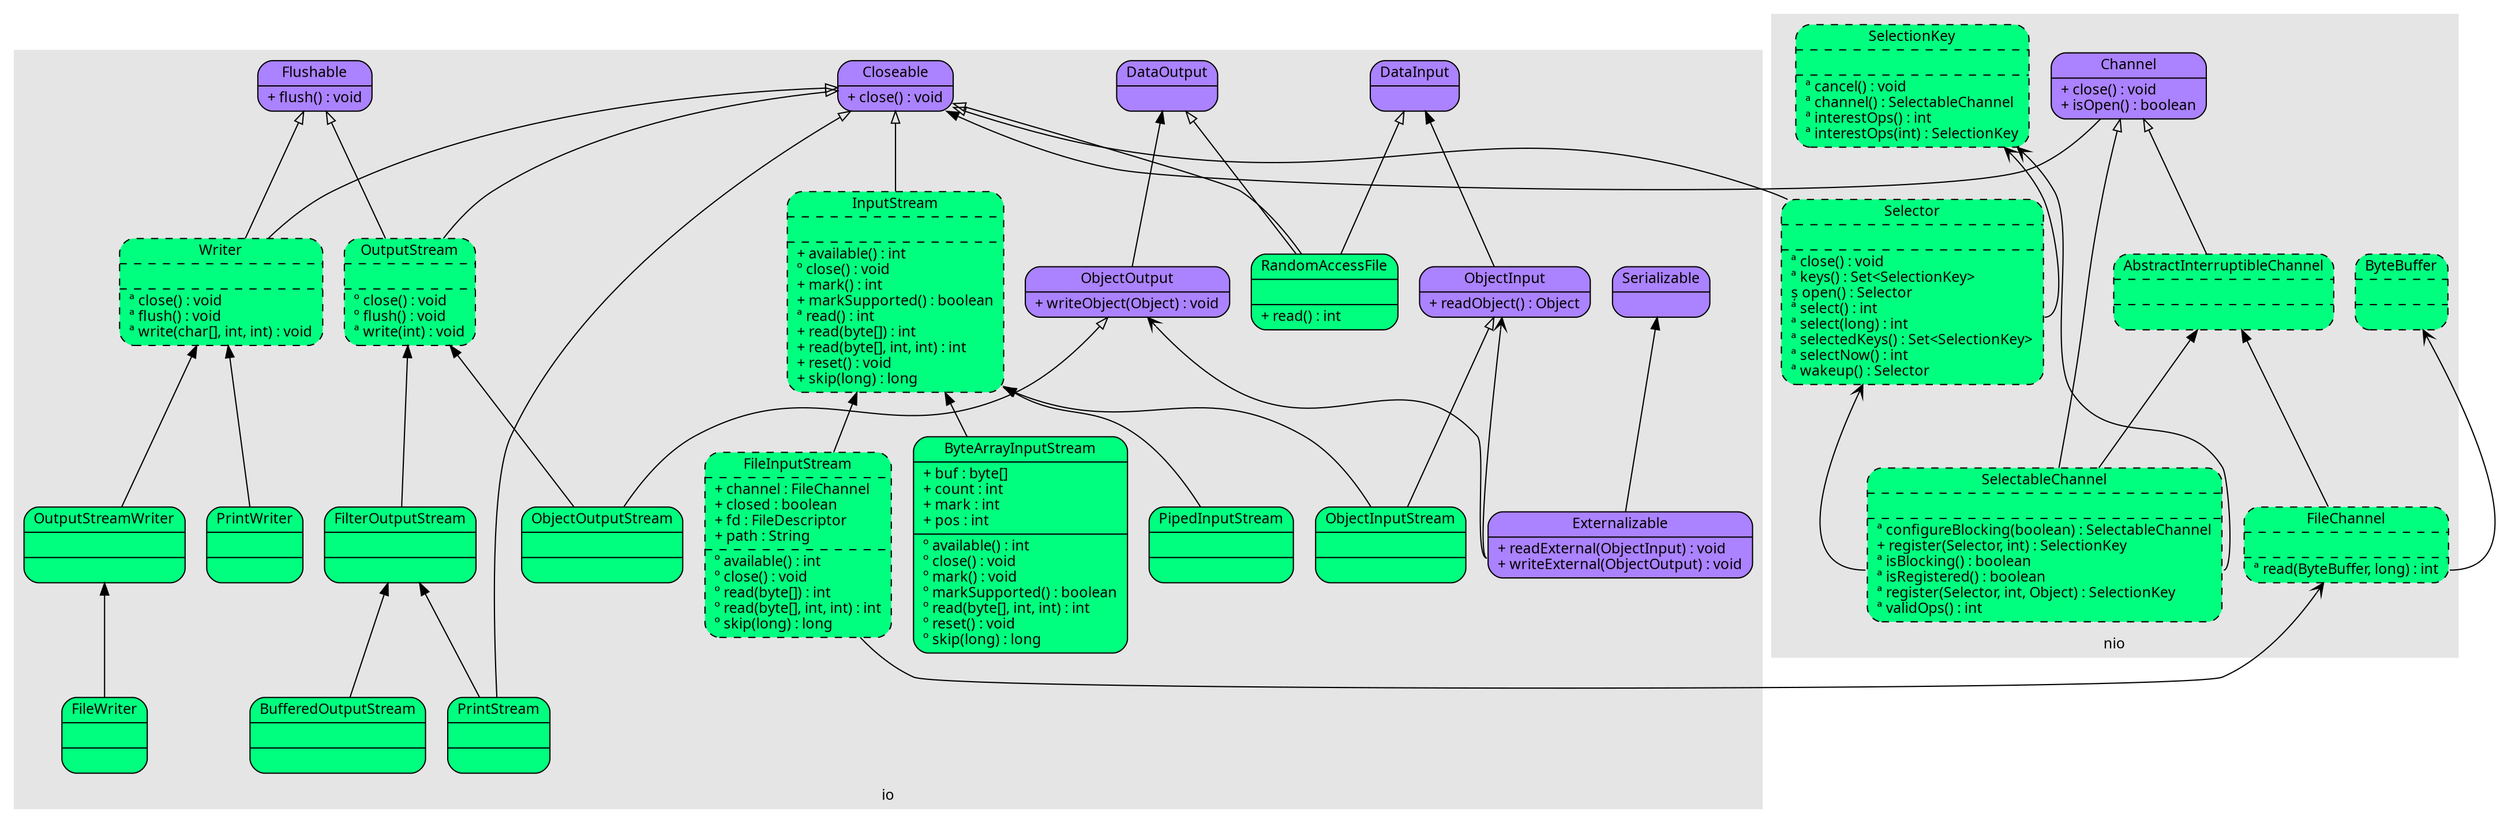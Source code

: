 digraph io {
	rankdir = BT;
    fontname = "Verdana";
    fontsize = 12;
    node [fontname = "Verdana", fontsize = 12, shape = "record"];
    edge [fontname = "Verdana", fontsize = 12];
	
	subgraph cluster25 {
		label = "io";
		style = filled;
		color = grey90;
		BufferedOutputStream [label = "{<f0>BufferedOutputStream||}", style = "rounded, filled", fillcolor = "springgreen"];
		ByteArrayInputStream [label = "{<f0>ByteArrayInputStream|<f1>+ buf : byte[]\l+ count : int\l+ mark : int\l+ pos : int\l|<f2>&#186; available() : int\l&#186; close() : void\l&#186; mark() : void\l&#186; markSupported() : boolean\l&#186; read(byte[], int, int) : int\l&#186; reset() : void\l&#186; skip(long) : long\l}", style = "rounded, filled", fillcolor = "springgreen"];
		Closeable [label = "{<f0>Closeable|<f2>+ close() : void\l}", style = "rounded, filled", fillcolor = "mediumpurple1"];
		DataInput [label = "{<f0>DataInput|<f2>}", style = "rounded, filled", fillcolor = "mediumpurple1"];
		DataOutput [label = "{<f0>DataOutput|<f2>}", style = "rounded, filled", fillcolor = "mediumpurple1"];
		Externalizable [label = "{<f0>Externalizable|<f2>+ readExternal(ObjectInput) : void\l+ writeExternal(ObjectOutput) : void\l}", style = "rounded, filled", fillcolor = "mediumpurple1"];
		FileInputStream [label = "{<f0>FileInputStream|<f1>+ channel : FileChannel\l+ closed : boolean\l+ fd : FileDescriptor\l+ path : String\l|<f2>&#186; available() : int\l&#186; close() : void\l&#186; read(byte[]) : int\l&#186; read(byte[], int, int) : int\l&#186; skip(long) : long\l}", style = "rounded, filled, dashed", fillcolor = "springgreen"];
		FilterOutputStream [label = "{<f0>FilterOutputStream||}", style = "rounded, filled", fillcolor = "springgreen"];
		FileWriter [label = "{<f0>FileWriter||}", style = "rounded, filled", fillcolor = "springgreen"];
		Flushable [label = "{<f0>Flushable|<f2>+ flush() : void\l}", style = "rounded, filled", fillcolor = "mediumpurple1"];
		InputStream [label = "{<f0>InputStream||<f2>+ available() : int\l&#186; close() : void\l+ mark() : int\l+ markSupported() : boolean\l&#170; read() : int\l+ read(byte[]) : int\l+ read(byte[], int, int) : int\l+ reset() : void\l+ skip(long) : long\l}", style = "rounded, filled, dashed", fillcolor = "springgreen"];
		ObjectInput [label = "{<f0>ObjectInput|<f2>+ readObject() : Object\l}", style = "rounded, filled", fillcolor = "mediumpurple1"];
		ObjectInputStream [label = "{<f0>ObjectInputStream|<f1>|<f2>}", style = "rounded, filled", fillcolor = "springgreen"];
		ObjectOutput [label = "{<f0>ObjectOutput|<f2>+ writeObject(Object) : void\l}", style = "rounded, filled", fillcolor = "mediumpurple1"];
		ObjectOutputStream [label = "{<f0>ObjectOutputStream|<f1>|<f2>}", style = "rounded, filled", fillcolor = "springgreen"];
		OutputStream [label = "{<f0>OutputStream||<f2>&#186; close() : void\l&#186; flush() : void\l&#170; write(int) : void\l}", style = "rounded, filled, dashed", fillcolor = "springgreen"];
		OutputStreamWriter [label = "{<f0>OutputStreamWriter||}", style = "rounded, filled", fillcolor = "springgreen"];
		PipedInputStream [label = "{<f0>PipedInputStream||}", style = "rounded, filled", fillcolor = "springgreen"];
		PrintStream [label = "{<f0>PrintStream||}", style = "rounded, filled", fillcolor = "springgreen"];
		PrintWriter [label = "{<f0>PrintWriter||}", style = "rounded, filled", fillcolor = "springgreen"];
		RandomAccessFile [label = "{<f0>RandomAccessFile|<f1>|<f2>+ read() : int\l}", style = "rounded, filled", fillcolor = "springgreen"];
		Serializable [label = "{<f0>Serializable|}", style = "rounded, filled", fillcolor = "mediumpurple1"];
		Writer [label = "{<f0>Writer||<f2>&#170; close() : void\l&#170; flush() : void\l&#170; write(char[], int, int) : void\l}", style = "rounded, filled, dashed", fillcolor = "springgreen"];
	}
	
	subgraph cluster75 {
		label = "nio";
		style = filled;
		color = grey90;
		AbstractInterruptibleChannel [label = "{<f0>AbstractInterruptibleChannel|<f1>|<f2>}", style = "rounded, filled, dashed", fillcolor = "springgreen"];
		ByteBuffer [label = "{<f0>ByteBuffer|<f1>|<f2>}", style = "rounded, filled, dashed", fillcolor = "springgreen"];
		Channel [label = "{<f0>Channel|<f2>+ close() : void\l+ isOpen() : boolean\l}", style = "rounded, filled", fillcolor = "mediumpurple1"];
		FileChannel [label = "{<f0>FileChannel|<f1>|<f2>&#170; read(ByteBuffer, long) : int\l}", style = "rounded, filled, dashed", fillcolor = "springgreen"];
		SelectableChannel [label = "{<f0>SelectableChannel|<f1>|<f2>&#170; configureBlocking(boolean) : SelectableChannel\l+ register(Selector, int) : SelectionKey\l&#170; isBlocking() : boolean\l&#170; isRegistered() : boolean\l&#170; register(Selector, int, Object) : SelectionKey\l&#170; validOps() : int\l}", style = "rounded, filled, dashed", fillcolor = "springgreen"];
		SelectionKey [label = "{<f0>SelectionKey|<f1>|<f2>&#170; cancel() : void\l&#170; channel() : SelectableChannel\l&#170; interestOps() : int\l&#170; interestOps(int) : SelectionKey\l}", style = "rounded, filled, dashed", fillcolor = "springgreen"];
		Selector [label = "{<f0>Selector|<f1>|<f2>&#170; close() : void\l&#170; keys() : Set&lt;SelectionKey&gt;\l&#537; open() : Selector\l&#170; select() : int\l&#170; select(long) : int\l&#170; selectedKeys() : Set&lt;SelectionKey&gt;\l&#170; selectNow() : int\l&#170; wakeup() : Selector\l}", style = "rounded, filled, dashed", fillcolor = "springgreen"];
	}
	
	
	// interface_minor [shape = "plaintext", label = "Interface_minor"];
	// interface [label = "{<f0>Interface|<f2>+ method() : return_type\l}", style = "rounded, filled", fillcolor = "mediumpurple1"];
	// abstract_class [label = "{<f0>Abstract_Class|<f1>+ field1 : type\l+ filed2 : type\l|<f2>&#170; abstract_method() : return_type\l&#537; static_method() : return_type\l+ method() : return_type\l}", style = "rounded, filled, dashed", fillcolor = "springgreen"];
	// class [label = "{<f0>Class|<f1>+ field1 : type\l+ filed2 : type\l|<f2>+ method() : return_type\l&#537; static_method() : return_type\l&#186; overriden_method() : return_type\l}", style = "rounded, filled", fillcolor = "springgreen"];
	
	/*
	subgraph cluster {
		label = "";
		style = filled;
		color = grey90;
	}
	*/

	// input stream
	InputStream -> Closeable [arrowhead = "empty"];
	ByteArrayInputStream -> InputStream;
	FileInputStream -> InputStream;
	FileInputStream -> FileChannel [arrowhead = "vee"];
	PipedInputStream -> InputStream;
	
	BufferedOutputStream -> FilterOutputStream;
	FilterOutputStream -> OutputStream;
	OutputStream -> Closeable [arrowhead = "empty"];
	OutputStream -> Flushable [arrowhead = "empty"];
	FileWriter -> OutputStreamWriter;
	OutputStreamWriter -> Writer;
	Writer -> Closeable [arrowhead = "empty"];
	Writer -> Flushable [arrowhead = "empty"];
	PrintStream -> FilterOutputStream;
	PrintStream -> Closeable [arrowhead = "empty"];
	PrintWriter -> Writer;
	
	// serialization
	Externalizable -> Serializable;
	Externalizable:f2 -> ObjectInput [arrowhead = "vee"];
	ObjectInput -> DataInput;
	Externalizable:f2 -> ObjectOutput [arrowhead = "vee"];
	ObjectOutput -> DataOutput;
	ObjectInputStream -> InputStream;
	ObjectInputStream -> ObjectInput [arrowhead = "empty"];
	ObjectOutputStream -> OutputStream;
	ObjectOutputStream -> ObjectOutput [arrowhead = "empty"];
	
	RandomAccessFile -> DataInput [arrowhead = "empty"];
	RandomAccessFile -> DataOutput [arrowhead = "empty"];
	RandomAccessFile -> Closeable [arrowhead = "empty"];
	
	Channel -> Closeable;
	AbstractInterruptibleChannel -> Channel [arrowhead = "empty"];
	SelectableChannel -> AbstractInterruptibleChannel;
	SelectableChannel -> Channel [arrowhead = "empty"];
	SelectableChannel:f2 -> SelectionKey [arrowhead = "vee"];
	SelectableChannel:f2 -> Selector [arrowhead = "vee"];
	Selector -> Closeable [arrowhead = "empty"];
	Selector:f2 -> SelectionKey [arrowhead = "vee"];
	
	
	FileChannel -> AbstractInterruptibleChannel;
	FileChannel:f2 -> ByteBuffer [arrowhead = "vee"];
	
	// Implementation -> Interface [arrowhead = "empty"];
	// Subclass -> Class;	
	// Referer -> Referee [arrowhead = "vee"];
	// Implementation -> InterfaceMinor [arrowhead = "odot"];
	
	
	// current is current_progress_item
}

